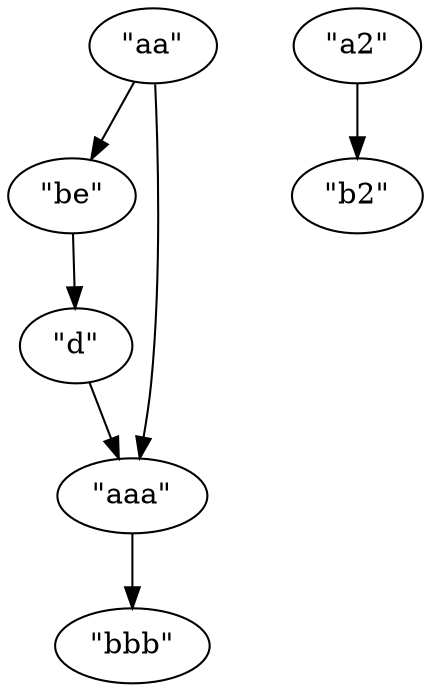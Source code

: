 digraph {
    0 [ label = "\"aa\"" ]
    1 [ label = "\"be\"" ]
    2 [ label = "\"d\"" ]
    3 [ label = "\"aaa\"" ]
    4 [ label = "\"bbb\"" ]
    5 [ label = "\"a2\"" ]
    6 [ label = "\"b2\"" ]
    0 -> 1 [ ]
    1 -> 2 [ ]
    2 -> 3 [ ]
    0 -> 3 [ ]
    3 -> 4 [ ]
    5 -> 6 [ ]
}

